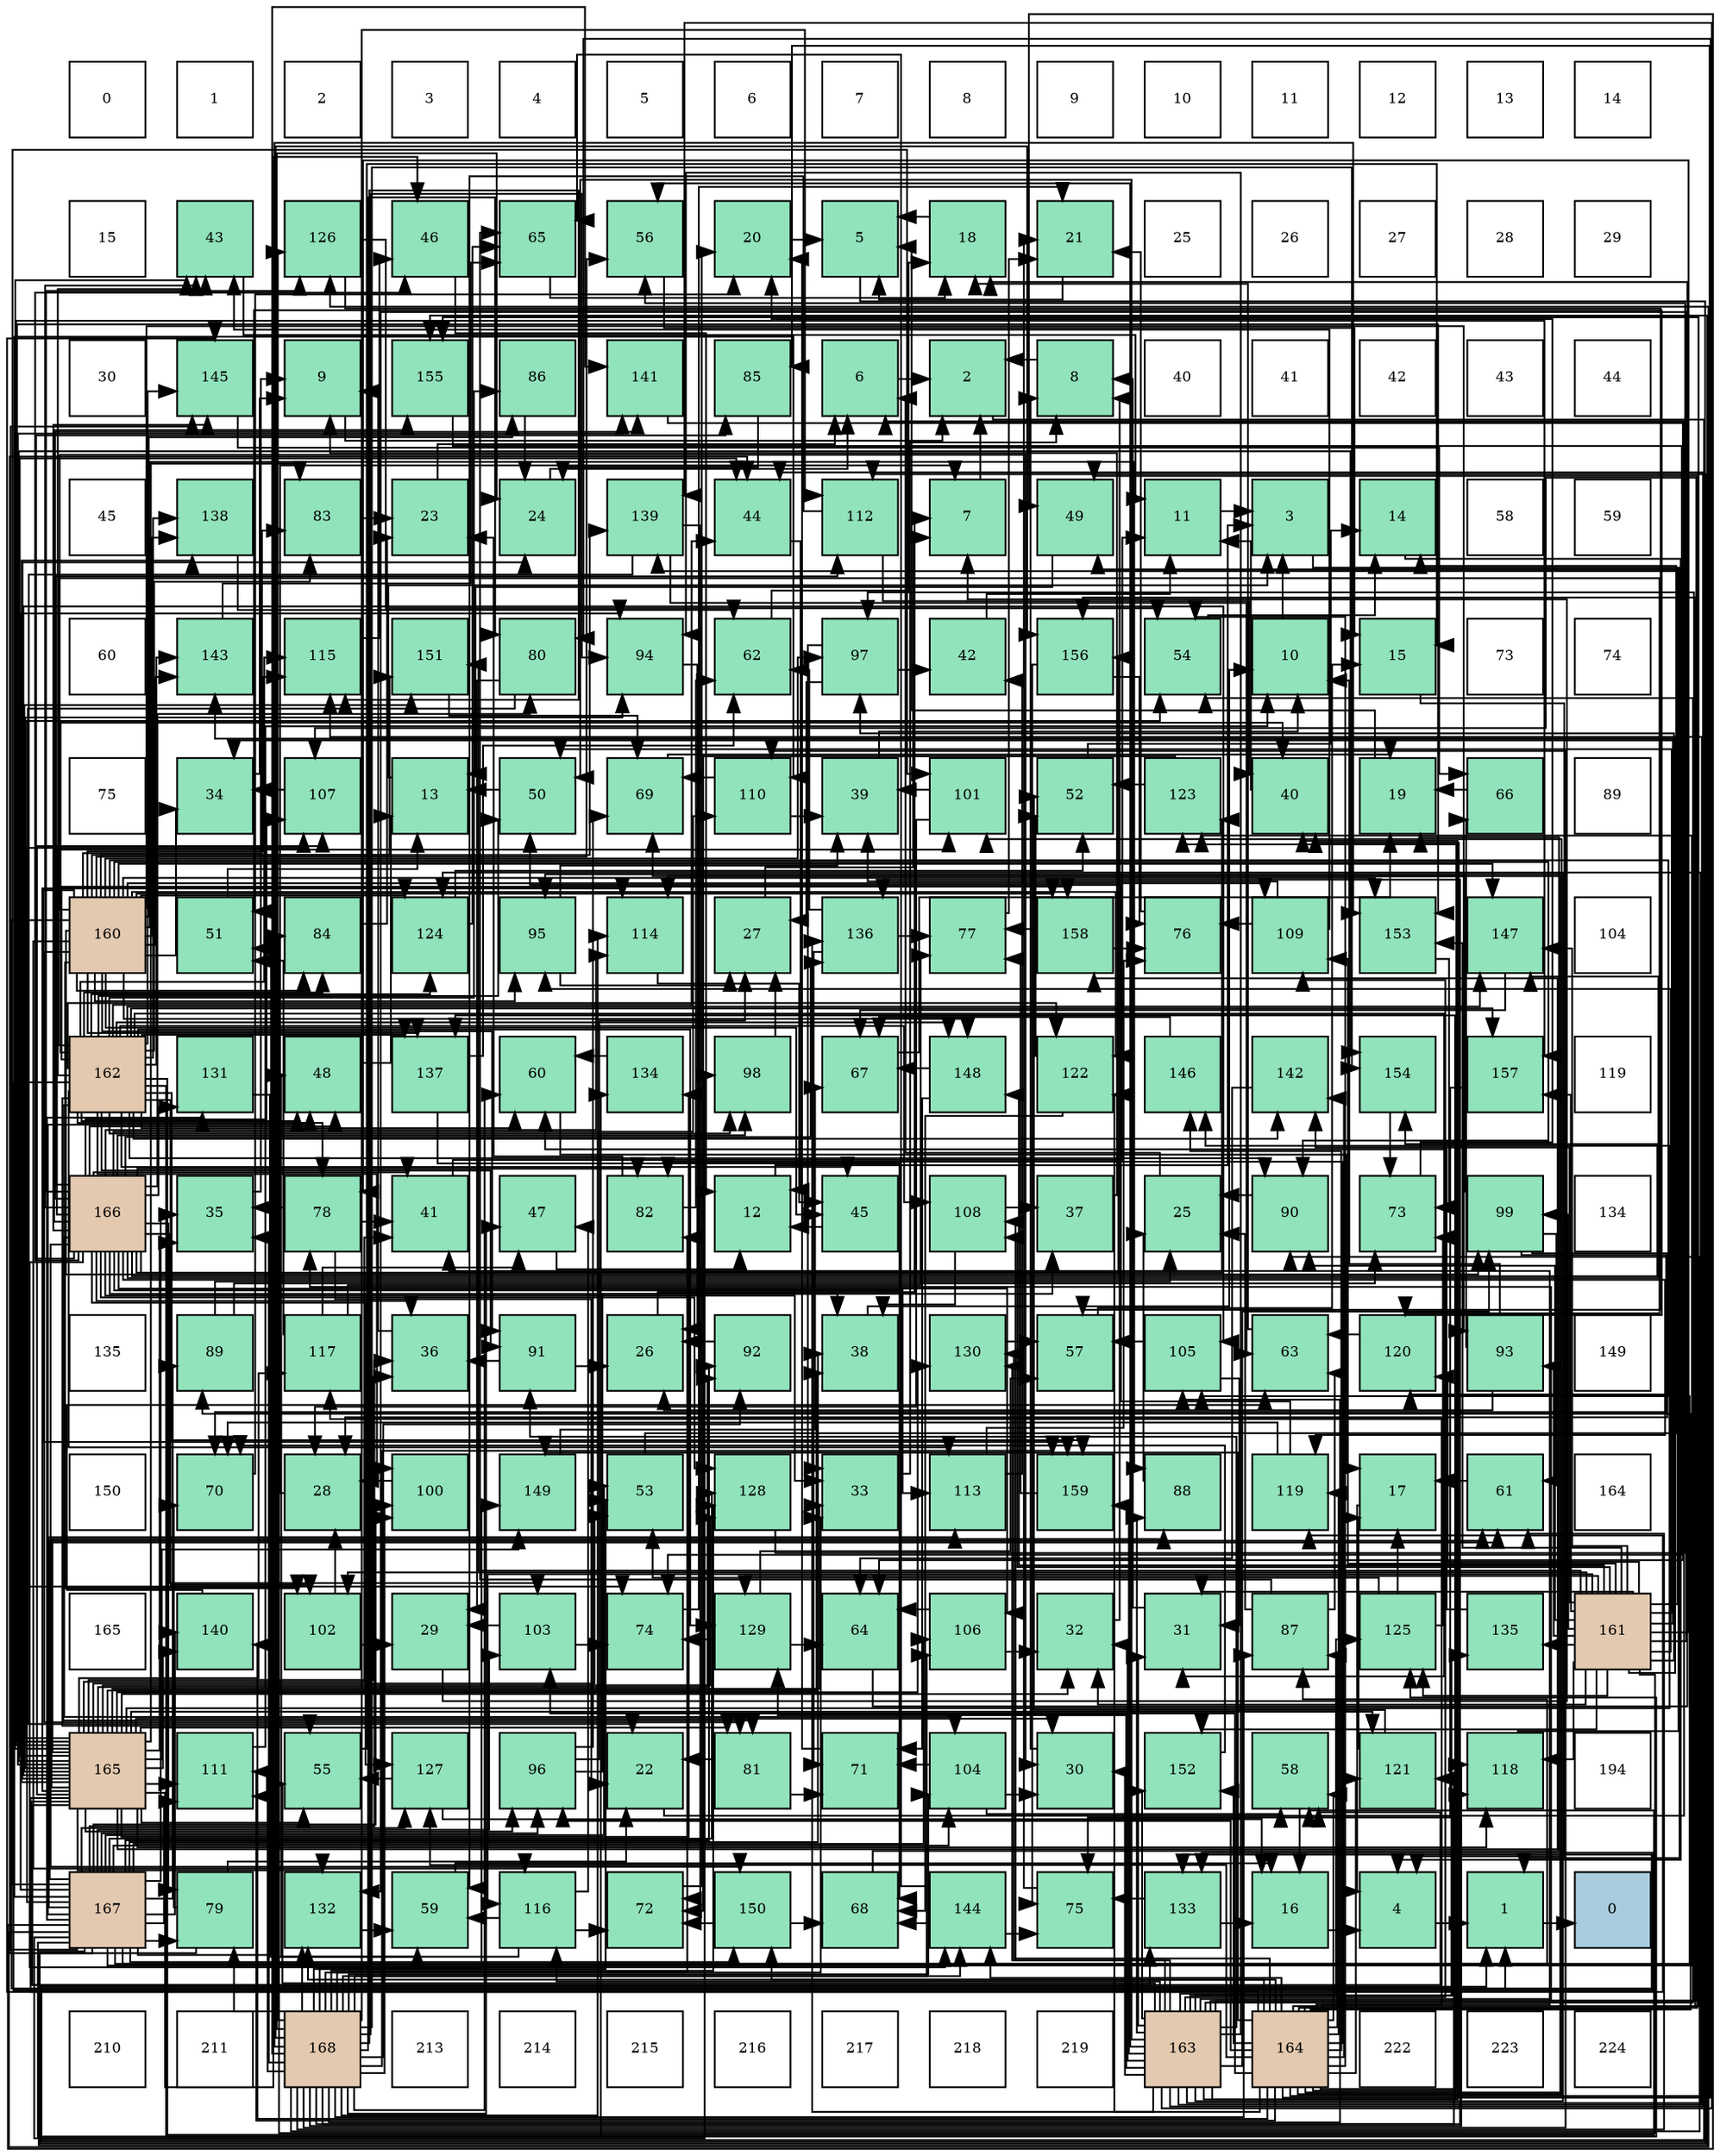 digraph layout{
 rankdir=TB;
 splines=ortho;
 node [style=filled shape=square fixedsize=true width=0.6];
0[label="0", fontsize=8, fillcolor="#ffffff"];
1[label="1", fontsize=8, fillcolor="#ffffff"];
2[label="2", fontsize=8, fillcolor="#ffffff"];
3[label="3", fontsize=8, fillcolor="#ffffff"];
4[label="4", fontsize=8, fillcolor="#ffffff"];
5[label="5", fontsize=8, fillcolor="#ffffff"];
6[label="6", fontsize=8, fillcolor="#ffffff"];
7[label="7", fontsize=8, fillcolor="#ffffff"];
8[label="8", fontsize=8, fillcolor="#ffffff"];
9[label="9", fontsize=8, fillcolor="#ffffff"];
10[label="10", fontsize=8, fillcolor="#ffffff"];
11[label="11", fontsize=8, fillcolor="#ffffff"];
12[label="12", fontsize=8, fillcolor="#ffffff"];
13[label="13", fontsize=8, fillcolor="#ffffff"];
14[label="14", fontsize=8, fillcolor="#ffffff"];
15[label="15", fontsize=8, fillcolor="#ffffff"];
16[label="43", fontsize=8, fillcolor="#91e3bb"];
17[label="126", fontsize=8, fillcolor="#91e3bb"];
18[label="46", fontsize=8, fillcolor="#91e3bb"];
19[label="65", fontsize=8, fillcolor="#91e3bb"];
20[label="56", fontsize=8, fillcolor="#91e3bb"];
21[label="20", fontsize=8, fillcolor="#91e3bb"];
22[label="5", fontsize=8, fillcolor="#91e3bb"];
23[label="18", fontsize=8, fillcolor="#91e3bb"];
24[label="21", fontsize=8, fillcolor="#91e3bb"];
25[label="25", fontsize=8, fillcolor="#ffffff"];
26[label="26", fontsize=8, fillcolor="#ffffff"];
27[label="27", fontsize=8, fillcolor="#ffffff"];
28[label="28", fontsize=8, fillcolor="#ffffff"];
29[label="29", fontsize=8, fillcolor="#ffffff"];
30[label="30", fontsize=8, fillcolor="#ffffff"];
31[label="145", fontsize=8, fillcolor="#91e3bb"];
32[label="9", fontsize=8, fillcolor="#91e3bb"];
33[label="155", fontsize=8, fillcolor="#91e3bb"];
34[label="86", fontsize=8, fillcolor="#91e3bb"];
35[label="141", fontsize=8, fillcolor="#91e3bb"];
36[label="85", fontsize=8, fillcolor="#91e3bb"];
37[label="6", fontsize=8, fillcolor="#91e3bb"];
38[label="2", fontsize=8, fillcolor="#91e3bb"];
39[label="8", fontsize=8, fillcolor="#91e3bb"];
40[label="40", fontsize=8, fillcolor="#ffffff"];
41[label="41", fontsize=8, fillcolor="#ffffff"];
42[label="42", fontsize=8, fillcolor="#ffffff"];
43[label="43", fontsize=8, fillcolor="#ffffff"];
44[label="44", fontsize=8, fillcolor="#ffffff"];
45[label="45", fontsize=8, fillcolor="#ffffff"];
46[label="138", fontsize=8, fillcolor="#91e3bb"];
47[label="83", fontsize=8, fillcolor="#91e3bb"];
48[label="23", fontsize=8, fillcolor="#91e3bb"];
49[label="24", fontsize=8, fillcolor="#91e3bb"];
50[label="139", fontsize=8, fillcolor="#91e3bb"];
51[label="44", fontsize=8, fillcolor="#91e3bb"];
52[label="112", fontsize=8, fillcolor="#91e3bb"];
53[label="7", fontsize=8, fillcolor="#91e3bb"];
54[label="49", fontsize=8, fillcolor="#91e3bb"];
55[label="11", fontsize=8, fillcolor="#91e3bb"];
56[label="3", fontsize=8, fillcolor="#91e3bb"];
57[label="14", fontsize=8, fillcolor="#91e3bb"];
58[label="58", fontsize=8, fillcolor="#ffffff"];
59[label="59", fontsize=8, fillcolor="#ffffff"];
60[label="60", fontsize=8, fillcolor="#ffffff"];
61[label="143", fontsize=8, fillcolor="#91e3bb"];
62[label="115", fontsize=8, fillcolor="#91e3bb"];
63[label="151", fontsize=8, fillcolor="#91e3bb"];
64[label="80", fontsize=8, fillcolor="#91e3bb"];
65[label="94", fontsize=8, fillcolor="#91e3bb"];
66[label="62", fontsize=8, fillcolor="#91e3bb"];
67[label="97", fontsize=8, fillcolor="#91e3bb"];
68[label="42", fontsize=8, fillcolor="#91e3bb"];
69[label="156", fontsize=8, fillcolor="#91e3bb"];
70[label="54", fontsize=8, fillcolor="#91e3bb"];
71[label="10", fontsize=8, fillcolor="#91e3bb"];
72[label="15", fontsize=8, fillcolor="#91e3bb"];
73[label="73", fontsize=8, fillcolor="#ffffff"];
74[label="74", fontsize=8, fillcolor="#ffffff"];
75[label="75", fontsize=8, fillcolor="#ffffff"];
76[label="34", fontsize=8, fillcolor="#91e3bb"];
77[label="107", fontsize=8, fillcolor="#91e3bb"];
78[label="13", fontsize=8, fillcolor="#91e3bb"];
79[label="50", fontsize=8, fillcolor="#91e3bb"];
80[label="69", fontsize=8, fillcolor="#91e3bb"];
81[label="110", fontsize=8, fillcolor="#91e3bb"];
82[label="39", fontsize=8, fillcolor="#91e3bb"];
83[label="101", fontsize=8, fillcolor="#91e3bb"];
84[label="52", fontsize=8, fillcolor="#91e3bb"];
85[label="123", fontsize=8, fillcolor="#91e3bb"];
86[label="40", fontsize=8, fillcolor="#91e3bb"];
87[label="19", fontsize=8, fillcolor="#91e3bb"];
88[label="66", fontsize=8, fillcolor="#91e3bb"];
89[label="89", fontsize=8, fillcolor="#ffffff"];
90[label="160", fontsize=8, fillcolor="#e3c9af"];
91[label="51", fontsize=8, fillcolor="#91e3bb"];
92[label="84", fontsize=8, fillcolor="#91e3bb"];
93[label="124", fontsize=8, fillcolor="#91e3bb"];
94[label="95", fontsize=8, fillcolor="#91e3bb"];
95[label="114", fontsize=8, fillcolor="#91e3bb"];
96[label="27", fontsize=8, fillcolor="#91e3bb"];
97[label="136", fontsize=8, fillcolor="#91e3bb"];
98[label="77", fontsize=8, fillcolor="#91e3bb"];
99[label="158", fontsize=8, fillcolor="#91e3bb"];
100[label="76", fontsize=8, fillcolor="#91e3bb"];
101[label="109", fontsize=8, fillcolor="#91e3bb"];
102[label="153", fontsize=8, fillcolor="#91e3bb"];
103[label="147", fontsize=8, fillcolor="#91e3bb"];
104[label="104", fontsize=8, fillcolor="#ffffff"];
105[label="162", fontsize=8, fillcolor="#e3c9af"];
106[label="131", fontsize=8, fillcolor="#91e3bb"];
107[label="48", fontsize=8, fillcolor="#91e3bb"];
108[label="137", fontsize=8, fillcolor="#91e3bb"];
109[label="60", fontsize=8, fillcolor="#91e3bb"];
110[label="134", fontsize=8, fillcolor="#91e3bb"];
111[label="98", fontsize=8, fillcolor="#91e3bb"];
112[label="67", fontsize=8, fillcolor="#91e3bb"];
113[label="148", fontsize=8, fillcolor="#91e3bb"];
114[label="122", fontsize=8, fillcolor="#91e3bb"];
115[label="146", fontsize=8, fillcolor="#91e3bb"];
116[label="142", fontsize=8, fillcolor="#91e3bb"];
117[label="154", fontsize=8, fillcolor="#91e3bb"];
118[label="157", fontsize=8, fillcolor="#91e3bb"];
119[label="119", fontsize=8, fillcolor="#ffffff"];
120[label="166", fontsize=8, fillcolor="#e3c9af"];
121[label="35", fontsize=8, fillcolor="#91e3bb"];
122[label="78", fontsize=8, fillcolor="#91e3bb"];
123[label="41", fontsize=8, fillcolor="#91e3bb"];
124[label="47", fontsize=8, fillcolor="#91e3bb"];
125[label="82", fontsize=8, fillcolor="#91e3bb"];
126[label="12", fontsize=8, fillcolor="#91e3bb"];
127[label="45", fontsize=8, fillcolor="#91e3bb"];
128[label="108", fontsize=8, fillcolor="#91e3bb"];
129[label="37", fontsize=8, fillcolor="#91e3bb"];
130[label="25", fontsize=8, fillcolor="#91e3bb"];
131[label="90", fontsize=8, fillcolor="#91e3bb"];
132[label="73", fontsize=8, fillcolor="#91e3bb"];
133[label="99", fontsize=8, fillcolor="#91e3bb"];
134[label="134", fontsize=8, fillcolor="#ffffff"];
135[label="135", fontsize=8, fillcolor="#ffffff"];
136[label="89", fontsize=8, fillcolor="#91e3bb"];
137[label="117", fontsize=8, fillcolor="#91e3bb"];
138[label="36", fontsize=8, fillcolor="#91e3bb"];
139[label="91", fontsize=8, fillcolor="#91e3bb"];
140[label="26", fontsize=8, fillcolor="#91e3bb"];
141[label="92", fontsize=8, fillcolor="#91e3bb"];
142[label="38", fontsize=8, fillcolor="#91e3bb"];
143[label="130", fontsize=8, fillcolor="#91e3bb"];
144[label="57", fontsize=8, fillcolor="#91e3bb"];
145[label="105", fontsize=8, fillcolor="#91e3bb"];
146[label="63", fontsize=8, fillcolor="#91e3bb"];
147[label="120", fontsize=8, fillcolor="#91e3bb"];
148[label="93", fontsize=8, fillcolor="#91e3bb"];
149[label="149", fontsize=8, fillcolor="#ffffff"];
150[label="150", fontsize=8, fillcolor="#ffffff"];
151[label="70", fontsize=8, fillcolor="#91e3bb"];
152[label="28", fontsize=8, fillcolor="#91e3bb"];
153[label="100", fontsize=8, fillcolor="#91e3bb"];
154[label="149", fontsize=8, fillcolor="#91e3bb"];
155[label="53", fontsize=8, fillcolor="#91e3bb"];
156[label="128", fontsize=8, fillcolor="#91e3bb"];
157[label="33", fontsize=8, fillcolor="#91e3bb"];
158[label="113", fontsize=8, fillcolor="#91e3bb"];
159[label="159", fontsize=8, fillcolor="#91e3bb"];
160[label="88", fontsize=8, fillcolor="#91e3bb"];
161[label="119", fontsize=8, fillcolor="#91e3bb"];
162[label="17", fontsize=8, fillcolor="#91e3bb"];
163[label="61", fontsize=8, fillcolor="#91e3bb"];
164[label="164", fontsize=8, fillcolor="#ffffff"];
165[label="165", fontsize=8, fillcolor="#ffffff"];
166[label="140", fontsize=8, fillcolor="#91e3bb"];
167[label="102", fontsize=8, fillcolor="#91e3bb"];
168[label="29", fontsize=8, fillcolor="#91e3bb"];
169[label="103", fontsize=8, fillcolor="#91e3bb"];
170[label="74", fontsize=8, fillcolor="#91e3bb"];
171[label="129", fontsize=8, fillcolor="#91e3bb"];
172[label="64", fontsize=8, fillcolor="#91e3bb"];
173[label="106", fontsize=8, fillcolor="#91e3bb"];
174[label="32", fontsize=8, fillcolor="#91e3bb"];
175[label="31", fontsize=8, fillcolor="#91e3bb"];
176[label="87", fontsize=8, fillcolor="#91e3bb"];
177[label="125", fontsize=8, fillcolor="#91e3bb"];
178[label="135", fontsize=8, fillcolor="#91e3bb"];
179[label="161", fontsize=8, fillcolor="#e3c9af"];
180[label="165", fontsize=8, fillcolor="#e3c9af"];
181[label="111", fontsize=8, fillcolor="#91e3bb"];
182[label="55", fontsize=8, fillcolor="#91e3bb"];
183[label="127", fontsize=8, fillcolor="#91e3bb"];
184[label="96", fontsize=8, fillcolor="#91e3bb"];
185[label="22", fontsize=8, fillcolor="#91e3bb"];
186[label="81", fontsize=8, fillcolor="#91e3bb"];
187[label="71", fontsize=8, fillcolor="#91e3bb"];
188[label="104", fontsize=8, fillcolor="#91e3bb"];
189[label="30", fontsize=8, fillcolor="#91e3bb"];
190[label="152", fontsize=8, fillcolor="#91e3bb"];
191[label="58", fontsize=8, fillcolor="#91e3bb"];
192[label="121", fontsize=8, fillcolor="#91e3bb"];
193[label="118", fontsize=8, fillcolor="#91e3bb"];
194[label="194", fontsize=8, fillcolor="#ffffff"];
195[label="167", fontsize=8, fillcolor="#e3c9af"];
196[label="79", fontsize=8, fillcolor="#91e3bb"];
197[label="132", fontsize=8, fillcolor="#91e3bb"];
198[label="59", fontsize=8, fillcolor="#91e3bb"];
199[label="116", fontsize=8, fillcolor="#91e3bb"];
200[label="72", fontsize=8, fillcolor="#91e3bb"];
201[label="150", fontsize=8, fillcolor="#91e3bb"];
202[label="68", fontsize=8, fillcolor="#91e3bb"];
203[label="144", fontsize=8, fillcolor="#91e3bb"];
204[label="75", fontsize=8, fillcolor="#91e3bb"];
205[label="133", fontsize=8, fillcolor="#91e3bb"];
206[label="16", fontsize=8, fillcolor="#91e3bb"];
207[label="4", fontsize=8, fillcolor="#91e3bb"];
208[label="1", fontsize=8, fillcolor="#91e3bb"];
209[label="0", fontsize=8, fillcolor="#a9ccde"];
210[label="210", fontsize=8, fillcolor="#ffffff"];
211[label="211", fontsize=8, fillcolor="#ffffff"];
212[label="168", fontsize=8, fillcolor="#e3c9af"];
213[label="213", fontsize=8, fillcolor="#ffffff"];
214[label="214", fontsize=8, fillcolor="#ffffff"];
215[label="215", fontsize=8, fillcolor="#ffffff"];
216[label="216", fontsize=8, fillcolor="#ffffff"];
217[label="217", fontsize=8, fillcolor="#ffffff"];
218[label="218", fontsize=8, fillcolor="#ffffff"];
219[label="219", fontsize=8, fillcolor="#ffffff"];
220[label="163", fontsize=8, fillcolor="#e3c9af"];
221[label="164", fontsize=8, fillcolor="#e3c9af"];
222[label="222", fontsize=8, fillcolor="#ffffff"];
223[label="223", fontsize=8, fillcolor="#ffffff"];
224[label="224", fontsize=8, fillcolor="#ffffff"];
edge [constraint=false, style=vis];208 -> 209;
38 -> 208;
56 -> 208;
207 -> 208;
22 -> 208;
37 -> 38;
53 -> 38;
39 -> 38;
32 -> 38;
71 -> 56;
55 -> 56;
126 -> 56;
78 -> 56;
57 -> 207;
72 -> 207;
206 -> 207;
162 -> 207;
23 -> 22;
87 -> 22;
21 -> 22;
24 -> 22;
185 -> 37;
48 -> 37;
49 -> 37;
130 -> 37;
140 -> 53;
96 -> 53;
152 -> 53;
168 -> 53;
189 -> 39;
175 -> 39;
174 -> 39;
157 -> 39;
76 -> 32;
121 -> 32;
138 -> 32;
129 -> 32;
142 -> 71;
82 -> 71;
86 -> 55;
123 -> 55;
68 -> 55;
16 -> 55;
51 -> 126;
127 -> 126;
18 -> 126;
124 -> 126;
107 -> 78;
54 -> 78;
79 -> 78;
91 -> 78;
84 -> 57;
155 -> 57;
70 -> 57;
182 -> 72;
20 -> 72;
144 -> 72;
191 -> 206;
198 -> 206;
109 -> 162;
163 -> 162;
66 -> 23;
146 -> 23;
172 -> 23;
19 -> 23;
88 -> 87;
112 -> 87;
202 -> 87;
80 -> 87;
151 -> 21;
187 -> 21;
200 -> 21;
132 -> 21;
170 -> 24;
204 -> 24;
100 -> 24;
98 -> 24;
122 -> 185;
122 -> 121;
122 -> 123;
196 -> 185;
196 -> 51;
196 -> 151;
64 -> 185;
64 -> 168;
186 -> 185;
186 -> 187;
125 -> 48;
125 -> 66;
47 -> 48;
92 -> 48;
36 -> 49;
34 -> 49;
176 -> 130;
176 -> 146;
176 -> 19;
160 -> 130;
136 -> 130;
136 -> 132;
131 -> 130;
139 -> 140;
139 -> 138;
141 -> 140;
148 -> 71;
148 -> 140;
148 -> 88;
65 -> 140;
94 -> 96;
94 -> 82;
184 -> 96;
184 -> 129;
184 -> 80;
67 -> 96;
67 -> 157;
67 -> 68;
111 -> 96;
133 -> 152;
133 -> 163;
133 -> 80;
133 -> 151;
153 -> 152;
83 -> 152;
83 -> 82;
167 -> 152;
167 -> 168;
169 -> 168;
169 -> 170;
188 -> 189;
188 -> 191;
188 -> 187;
145 -> 175;
145 -> 144;
173 -> 174;
173 -> 172;
77 -> 76;
128 -> 129;
128 -> 142;
101 -> 82;
101 -> 16;
101 -> 100;
81 -> 82;
81 -> 80;
181 -> 71;
52 -> 86;
52 -> 198;
158 -> 68;
158 -> 100;
95 -> 127;
62 -> 18;
199 -> 124;
199 -> 107;
199 -> 198;
199 -> 200;
137 -> 124;
137 -> 91;
137 -> 98;
193 -> 54;
161 -> 79;
161 -> 151;
147 -> 91;
147 -> 146;
192 -> 162;
192 -> 84;
114 -> 84;
114 -> 202;
85 -> 84;
85 -> 200;
93 -> 84;
93 -> 19;
177 -> 162;
177 -> 155;
177 -> 132;
17 -> 70;
17 -> 144;
183 -> 206;
183 -> 182;
156 -> 20;
171 -> 144;
171 -> 172;
171 -> 170;
143 -> 144;
106 -> 198;
197 -> 198;
205 -> 206;
205 -> 204;
110 -> 109;
178 -> 109;
97 -> 66;
97 -> 187;
97 -> 98;
108 -> 66;
108 -> 202;
46 -> 66;
50 -> 146;
50 -> 200;
50 -> 170;
166 -> 146;
35 -> 172;
116 -> 172;
61 -> 19;
203 -> 19;
203 -> 202;
203 -> 204;
31 -> 88;
115 -> 112;
103 -> 112;
113 -> 112;
113 -> 187;
154 -> 112;
201 -> 202;
201 -> 200;
63 -> 80;
190 -> 151;
102 -> 132;
117 -> 132;
33 -> 170;
69 -> 204;
69 -> 100;
118 -> 204;
99 -> 100;
99 -> 98;
159 -> 98;
90 -> 189;
90 -> 76;
90 -> 127;
90 -> 20;
90 -> 186;
90 -> 47;
90 -> 92;
90 -> 34;
90 -> 160;
90 -> 131;
90 -> 139;
90 -> 148;
90 -> 94;
90 -> 67;
90 -> 133;
90 -> 167;
90 -> 101;
90 -> 62;
90 -> 199;
90 -> 147;
90 -> 114;
90 -> 93;
90 -> 205;
90 -> 108;
90 -> 46;
90 -> 50;
90 -> 61;
90 -> 103;
90 -> 113;
90 -> 63;
90 -> 102;
90 -> 99;
90 -> 159;
179 -> 175;
179 -> 174;
179 -> 76;
179 -> 79;
179 -> 122;
179 -> 92;
179 -> 131;
179 -> 148;
179 -> 94;
179 -> 67;
179 -> 133;
179 -> 167;
179 -> 128;
179 -> 101;
179 -> 199;
179 -> 193;
179 -> 147;
179 -> 177;
179 -> 171;
179 -> 197;
179 -> 178;
179 -> 50;
179 -> 116;
179 -> 61;
179 -> 103;
179 -> 113;
179 -> 63;
179 -> 190;
179 -> 102;
179 -> 118;
105 -> 175;
105 -> 86;
105 -> 16;
105 -> 51;
105 -> 127;
105 -> 107;
105 -> 79;
105 -> 182;
105 -> 191;
105 -> 109;
105 -> 122;
105 -> 186;
105 -> 47;
105 -> 92;
105 -> 34;
105 -> 131;
105 -> 139;
105 -> 111;
105 -> 153;
105 -> 167;
105 -> 128;
105 -> 158;
105 -> 62;
105 -> 147;
105 -> 114;
105 -> 93;
105 -> 177;
105 -> 171;
105 -> 205;
105 -> 108;
105 -> 46;
105 -> 116;
105 -> 61;
105 -> 31;
105 -> 103;
105 -> 113;
105 -> 118;
105 -> 99;
105 -> 159;
220 -> 189;
220 -> 175;
220 -> 174;
220 -> 86;
220 -> 51;
220 -> 79;
220 -> 70;
220 -> 182;
220 -> 20;
220 -> 122;
220 -> 160;
220 -> 139;
220 -> 65;
220 -> 94;
220 -> 67;
220 -> 133;
220 -> 77;
220 -> 128;
220 -> 101;
220 -> 62;
220 -> 199;
220 -> 193;
220 -> 114;
220 -> 93;
220 -> 177;
220 -> 171;
220 -> 143;
220 -> 178;
220 -> 108;
220 -> 50;
220 -> 190;
220 -> 159;
221 -> 86;
221 -> 123;
221 -> 54;
221 -> 70;
221 -> 191;
221 -> 64;
221 -> 125;
221 -> 36;
221 -> 176;
221 -> 136;
221 -> 184;
221 -> 83;
221 -> 169;
221 -> 181;
221 -> 95;
221 -> 137;
221 -> 161;
221 -> 192;
221 -> 85;
221 -> 183;
221 -> 143;
221 -> 197;
221 -> 97;
221 -> 166;
221 -> 116;
221 -> 203;
221 -> 31;
221 -> 115;
221 -> 154;
221 -> 201;
221 -> 190;
221 -> 33;
221 -> 69;
180 -> 49;
180 -> 189;
180 -> 174;
180 -> 157;
180 -> 121;
180 -> 138;
180 -> 142;
180 -> 123;
180 -> 16;
180 -> 51;
180 -> 18;
180 -> 155;
180 -> 70;
180 -> 182;
180 -> 191;
180 -> 163;
180 -> 186;
180 -> 47;
180 -> 160;
180 -> 141;
180 -> 65;
180 -> 184;
180 -> 145;
180 -> 77;
180 -> 181;
180 -> 95;
180 -> 137;
180 -> 193;
180 -> 161;
180 -> 192;
180 -> 156;
180 -> 143;
180 -> 197;
180 -> 205;
180 -> 110;
180 -> 46;
180 -> 166;
180 -> 35;
180 -> 115;
180 -> 154;
180 -> 63;
180 -> 102;
180 -> 117;
180 -> 118;
180 -> 99;
120 -> 157;
120 -> 138;
120 -> 142;
120 -> 123;
120 -> 16;
120 -> 18;
120 -> 107;
120 -> 196;
120 -> 64;
120 -> 125;
120 -> 36;
120 -> 111;
120 -> 83;
120 -> 169;
120 -> 188;
120 -> 173;
120 -> 77;
120 -> 81;
120 -> 52;
120 -> 158;
120 -> 95;
120 -> 161;
120 -> 85;
120 -> 17;
120 -> 183;
120 -> 156;
120 -> 106;
120 -> 97;
120 -> 35;
120 -> 203;
120 -> 31;
120 -> 103;
120 -> 201;
120 -> 117;
120 -> 33;
120 -> 69;
195 -> 121;
195 -> 138;
195 -> 142;
195 -> 107;
195 -> 54;
195 -> 91;
195 -> 155;
195 -> 163;
195 -> 196;
195 -> 176;
195 -> 136;
195 -> 141;
195 -> 65;
195 -> 184;
195 -> 111;
195 -> 153;
195 -> 83;
195 -> 169;
195 -> 188;
195 -> 145;
195 -> 173;
195 -> 77;
195 -> 81;
195 -> 181;
195 -> 52;
195 -> 158;
195 -> 85;
195 -> 17;
195 -> 183;
195 -> 156;
195 -> 106;
195 -> 110;
195 -> 166;
195 -> 31;
195 -> 201;
195 -> 33;
212 -> 49;
212 -> 157;
212 -> 121;
212 -> 124;
212 -> 155;
212 -> 109;
212 -> 163;
212 -> 196;
212 -> 64;
212 -> 125;
212 -> 176;
212 -> 131;
212 -> 141;
212 -> 65;
212 -> 153;
212 -> 188;
212 -> 145;
212 -> 173;
212 -> 81;
212 -> 181;
212 -> 52;
212 -> 95;
212 -> 62;
212 -> 193;
212 -> 192;
212 -> 17;
212 -> 156;
212 -> 197;
212 -> 97;
212 -> 35;
212 -> 203;
212 -> 154;
212 -> 102;
212 -> 117;
212 -> 69;
212 -> 159;
edge [constraint=true, style=invis];
0 -> 15 -> 30 -> 45 -> 60 -> 75 -> 90 -> 105 -> 120 -> 135 -> 150 -> 165 -> 180 -> 195 -> 210;
1 -> 16 -> 31 -> 46 -> 61 -> 76 -> 91 -> 106 -> 121 -> 136 -> 151 -> 166 -> 181 -> 196 -> 211;
2 -> 17 -> 32 -> 47 -> 62 -> 77 -> 92 -> 107 -> 122 -> 137 -> 152 -> 167 -> 182 -> 197 -> 212;
3 -> 18 -> 33 -> 48 -> 63 -> 78 -> 93 -> 108 -> 123 -> 138 -> 153 -> 168 -> 183 -> 198 -> 213;
4 -> 19 -> 34 -> 49 -> 64 -> 79 -> 94 -> 109 -> 124 -> 139 -> 154 -> 169 -> 184 -> 199 -> 214;
5 -> 20 -> 35 -> 50 -> 65 -> 80 -> 95 -> 110 -> 125 -> 140 -> 155 -> 170 -> 185 -> 200 -> 215;
6 -> 21 -> 36 -> 51 -> 66 -> 81 -> 96 -> 111 -> 126 -> 141 -> 156 -> 171 -> 186 -> 201 -> 216;
7 -> 22 -> 37 -> 52 -> 67 -> 82 -> 97 -> 112 -> 127 -> 142 -> 157 -> 172 -> 187 -> 202 -> 217;
8 -> 23 -> 38 -> 53 -> 68 -> 83 -> 98 -> 113 -> 128 -> 143 -> 158 -> 173 -> 188 -> 203 -> 218;
9 -> 24 -> 39 -> 54 -> 69 -> 84 -> 99 -> 114 -> 129 -> 144 -> 159 -> 174 -> 189 -> 204 -> 219;
10 -> 25 -> 40 -> 55 -> 70 -> 85 -> 100 -> 115 -> 130 -> 145 -> 160 -> 175 -> 190 -> 205 -> 220;
11 -> 26 -> 41 -> 56 -> 71 -> 86 -> 101 -> 116 -> 131 -> 146 -> 161 -> 176 -> 191 -> 206 -> 221;
12 -> 27 -> 42 -> 57 -> 72 -> 87 -> 102 -> 117 -> 132 -> 147 -> 162 -> 177 -> 192 -> 207 -> 222;
13 -> 28 -> 43 -> 58 -> 73 -> 88 -> 103 -> 118 -> 133 -> 148 -> 163 -> 178 -> 193 -> 208 -> 223;
14 -> 29 -> 44 -> 59 -> 74 -> 89 -> 104 -> 119 -> 134 -> 149 -> 164 -> 179 -> 194 -> 209 -> 224;
rank = same {0 -> 1 -> 2 -> 3 -> 4 -> 5 -> 6 -> 7 -> 8 -> 9 -> 10 -> 11 -> 12 -> 13 -> 14};
rank = same {15 -> 16 -> 17 -> 18 -> 19 -> 20 -> 21 -> 22 -> 23 -> 24 -> 25 -> 26 -> 27 -> 28 -> 29};
rank = same {30 -> 31 -> 32 -> 33 -> 34 -> 35 -> 36 -> 37 -> 38 -> 39 -> 40 -> 41 -> 42 -> 43 -> 44};
rank = same {45 -> 46 -> 47 -> 48 -> 49 -> 50 -> 51 -> 52 -> 53 -> 54 -> 55 -> 56 -> 57 -> 58 -> 59};
rank = same {60 -> 61 -> 62 -> 63 -> 64 -> 65 -> 66 -> 67 -> 68 -> 69 -> 70 -> 71 -> 72 -> 73 -> 74};
rank = same {75 -> 76 -> 77 -> 78 -> 79 -> 80 -> 81 -> 82 -> 83 -> 84 -> 85 -> 86 -> 87 -> 88 -> 89};
rank = same {90 -> 91 -> 92 -> 93 -> 94 -> 95 -> 96 -> 97 -> 98 -> 99 -> 100 -> 101 -> 102 -> 103 -> 104};
rank = same {105 -> 106 -> 107 -> 108 -> 109 -> 110 -> 111 -> 112 -> 113 -> 114 -> 115 -> 116 -> 117 -> 118 -> 119};
rank = same {120 -> 121 -> 122 -> 123 -> 124 -> 125 -> 126 -> 127 -> 128 -> 129 -> 130 -> 131 -> 132 -> 133 -> 134};
rank = same {135 -> 136 -> 137 -> 138 -> 139 -> 140 -> 141 -> 142 -> 143 -> 144 -> 145 -> 146 -> 147 -> 148 -> 149};
rank = same {150 -> 151 -> 152 -> 153 -> 154 -> 155 -> 156 -> 157 -> 158 -> 159 -> 160 -> 161 -> 162 -> 163 -> 164};
rank = same {165 -> 166 -> 167 -> 168 -> 169 -> 170 -> 171 -> 172 -> 173 -> 174 -> 175 -> 176 -> 177 -> 178 -> 179};
rank = same {180 -> 181 -> 182 -> 183 -> 184 -> 185 -> 186 -> 187 -> 188 -> 189 -> 190 -> 191 -> 192 -> 193 -> 194};
rank = same {195 -> 196 -> 197 -> 198 -> 199 -> 200 -> 201 -> 202 -> 203 -> 204 -> 205 -> 206 -> 207 -> 208 -> 209};
rank = same {210 -> 211 -> 212 -> 213 -> 214 -> 215 -> 216 -> 217 -> 218 -> 219 -> 220 -> 221 -> 222 -> 223 -> 224};
}